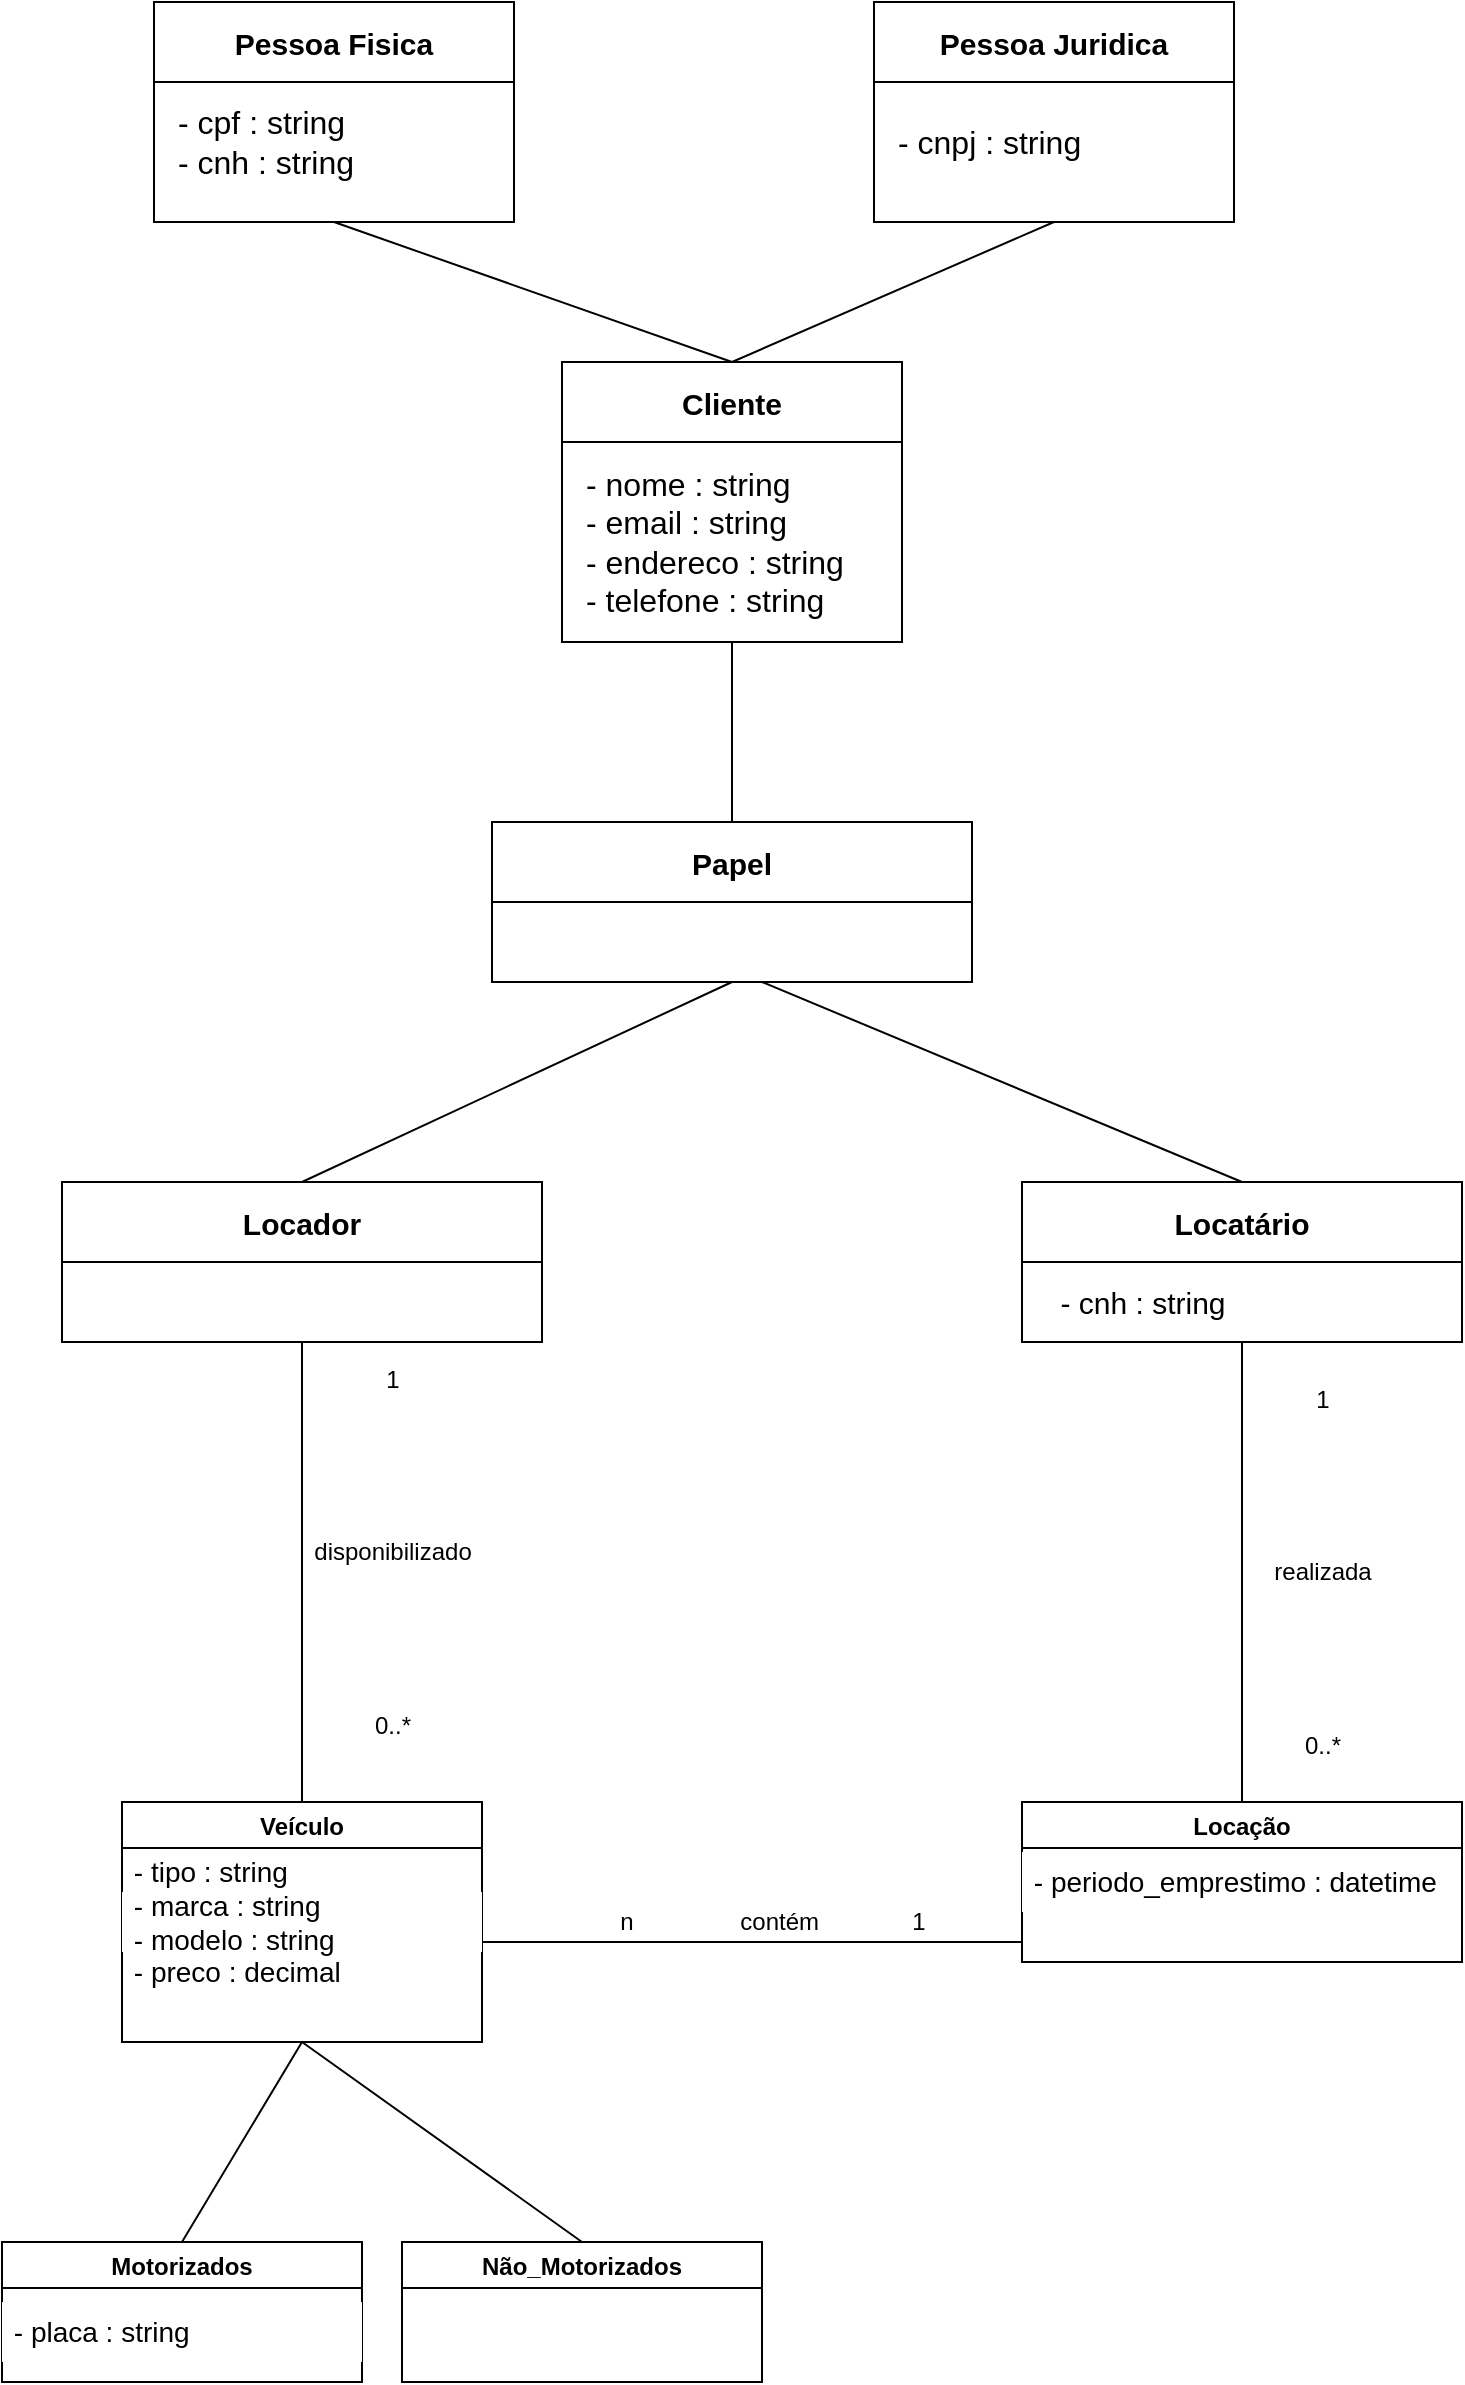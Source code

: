 <mxfile version="18.1.1" type="github">
  <diagram id="xSnsnVqX0OjivbWVeuSG" name="Page-1">
    <mxGraphModel dx="1381" dy="1925" grid="1" gridSize="10" guides="1" tooltips="1" connect="1" arrows="1" fold="1" page="1" pageScale="1" pageWidth="827" pageHeight="1169" math="0" shadow="0">
      <root>
        <mxCell id="0" />
        <mxCell id="1" parent="0" />
        <mxCell id="IfioSOB7naQ3wVT4A3UR-1" value="Locação" style="swimlane;" parent="1" vertex="1">
          <mxGeometry x="520" y="510" width="220" height="80" as="geometry" />
        </mxCell>
        <mxCell id="IfioSOB7naQ3wVT4A3UR-10" value="&amp;nbsp;- periodo_emprestimo : datetime" style="rounded=0;whiteSpace=wrap;html=1;fontSize=14;strokeColor=none;align=left;" parent="IfioSOB7naQ3wVT4A3UR-1" vertex="1">
          <mxGeometry y="25" width="210" height="30" as="geometry" />
        </mxCell>
        <mxCell id="IfioSOB7naQ3wVT4A3UR-5" value="Veículo" style="swimlane;" parent="1" vertex="1">
          <mxGeometry x="70" y="510" width="180" height="120" as="geometry" />
        </mxCell>
        <mxCell id="IfioSOB7naQ3wVT4A3UR-9" value="&amp;nbsp;- tipo : string&lt;br&gt;&amp;nbsp;- marca : string&lt;br&gt;&amp;nbsp;- modelo : string&lt;br&gt;&amp;nbsp;- preco : decimal" style="rounded=0;whiteSpace=wrap;html=1;fontSize=14;strokeColor=none;align=left;" parent="IfioSOB7naQ3wVT4A3UR-5" vertex="1">
          <mxGeometry y="45" width="180" height="30" as="geometry" />
        </mxCell>
        <mxCell id="rpshmUqhXGzs0jXA2jSt-1" value="Locador" style="swimlane;startSize=40;fontSize=15;" vertex="1" parent="1">
          <mxGeometry x="40" y="200" width="240" height="80" as="geometry" />
        </mxCell>
        <mxCell id="rpshmUqhXGzs0jXA2jSt-2" value="Locatário" style="swimlane;fontSize=15;startSize=40;" vertex="1" parent="1">
          <mxGeometry x="520" y="200" width="220" height="80" as="geometry" />
        </mxCell>
        <mxCell id="rpshmUqhXGzs0jXA2jSt-3" value="- cnh : string" style="text;html=1;align=center;verticalAlign=middle;resizable=0;points=[];autosize=1;strokeColor=none;fillColor=none;fontSize=15;" vertex="1" parent="rpshmUqhXGzs0jXA2jSt-2">
          <mxGeometry x="10" y="50" width="100" height="20" as="geometry" />
        </mxCell>
        <mxCell id="rpshmUqhXGzs0jXA2jSt-4" value="Pessoa Fisica" style="swimlane;fontSize=15;startSize=40;" vertex="1" parent="1">
          <mxGeometry x="86" y="-390" width="180" height="110" as="geometry" />
        </mxCell>
        <mxCell id="rpshmUqhXGzs0jXA2jSt-5" value="- cpf : string&lt;br style=&quot;font-size: 16px;&quot;&gt;- cnh : string" style="text;html=1;align=left;verticalAlign=middle;resizable=0;points=[];autosize=1;strokeColor=none;fillColor=none;fontSize=16;" vertex="1" parent="rpshmUqhXGzs0jXA2jSt-4">
          <mxGeometry x="10" y="50" width="100" height="40" as="geometry" />
        </mxCell>
        <mxCell id="rpshmUqhXGzs0jXA2jSt-6" value="Pessoa Juridica" style="swimlane;fontSize=15;startSize=40;" vertex="1" parent="1">
          <mxGeometry x="446" y="-390" width="180" height="110" as="geometry" />
        </mxCell>
        <mxCell id="rpshmUqhXGzs0jXA2jSt-7" value="- cnpj : string" style="text;html=1;align=left;verticalAlign=middle;resizable=0;points=[];autosize=1;strokeColor=none;fillColor=none;fontSize=16;" vertex="1" parent="rpshmUqhXGzs0jXA2jSt-6">
          <mxGeometry x="10" y="60" width="110" height="20" as="geometry" />
        </mxCell>
        <mxCell id="rpshmUqhXGzs0jXA2jSt-8" value="Cliente" style="swimlane;fontSize=15;startSize=40;" vertex="1" parent="1">
          <mxGeometry x="290" y="-210" width="170" height="140" as="geometry" />
        </mxCell>
        <mxCell id="rpshmUqhXGzs0jXA2jSt-9" value="&lt;span style=&quot;font-size: 16px;&quot;&gt;- nome : string&lt;/span&gt;&lt;br style=&quot;font-size: 16px;&quot;&gt;&lt;span style=&quot;font-size: 16px;&quot;&gt;- email : string&lt;/span&gt;&lt;br style=&quot;font-size: 16px;&quot;&gt;&lt;span style=&quot;font-size: 16px;&quot;&gt;- endereco : string&lt;/span&gt;&lt;br style=&quot;font-size: 16px;&quot;&gt;&lt;span style=&quot;font-size: 16px;&quot;&gt;- telefone : string&lt;/span&gt;" style="text;html=1;strokeColor=none;fillColor=none;align=left;verticalAlign=middle;whiteSpace=wrap;rounded=0;fontSize=15;" vertex="1" parent="rpshmUqhXGzs0jXA2jSt-8">
          <mxGeometry x="10" y="60" width="170" height="60" as="geometry" />
        </mxCell>
        <mxCell id="rpshmUqhXGzs0jXA2jSt-10" value="" style="endArrow=none;html=1;rounded=0;fontSize=15;exitX=0.5;exitY=0;exitDx=0;exitDy=0;entryX=0.5;entryY=1;entryDx=0;entryDy=0;" edge="1" parent="1" source="rpshmUqhXGzs0jXA2jSt-8" target="rpshmUqhXGzs0jXA2jSt-4">
          <mxGeometry width="50" height="50" relative="1" as="geometry">
            <mxPoint x="380" y="560" as="sourcePoint" />
            <mxPoint x="430" y="510" as="targetPoint" />
          </mxGeometry>
        </mxCell>
        <mxCell id="rpshmUqhXGzs0jXA2jSt-11" value="" style="endArrow=none;html=1;rounded=0;fontSize=15;exitX=0.5;exitY=0;exitDx=0;exitDy=0;entryX=0.5;entryY=1;entryDx=0;entryDy=0;" edge="1" parent="1" source="rpshmUqhXGzs0jXA2jSt-8" target="rpshmUqhXGzs0jXA2jSt-6">
          <mxGeometry width="50" height="50" relative="1" as="geometry">
            <mxPoint x="380" y="560" as="sourcePoint" />
            <mxPoint x="430" y="510" as="targetPoint" />
          </mxGeometry>
        </mxCell>
        <mxCell id="rpshmUqhXGzs0jXA2jSt-12" value="Papel" style="swimlane;startSize=40;fontSize=15;" vertex="1" parent="1">
          <mxGeometry x="255" y="20" width="240" height="80" as="geometry" />
        </mxCell>
        <mxCell id="rpshmUqhXGzs0jXA2jSt-13" value="" style="endArrow=none;html=1;rounded=0;fontSize=15;exitX=0.5;exitY=1;exitDx=0;exitDy=0;" edge="1" parent="1" source="rpshmUqhXGzs0jXA2jSt-8">
          <mxGeometry width="50" height="50" relative="1" as="geometry">
            <mxPoint x="375" y="-30" as="sourcePoint" />
            <mxPoint x="375" y="20" as="targetPoint" />
          </mxGeometry>
        </mxCell>
        <mxCell id="rpshmUqhXGzs0jXA2jSt-14" value="" style="endArrow=none;html=1;rounded=0;fontSize=15;exitX=0.5;exitY=1;exitDx=0;exitDy=0;entryX=0.5;entryY=0;entryDx=0;entryDy=0;" edge="1" parent="1" source="rpshmUqhXGzs0jXA2jSt-12" target="rpshmUqhXGzs0jXA2jSt-1">
          <mxGeometry width="50" height="50" relative="1" as="geometry">
            <mxPoint x="185" y="80" as="sourcePoint" />
            <mxPoint x="235" y="30" as="targetPoint" />
          </mxGeometry>
        </mxCell>
        <mxCell id="rpshmUqhXGzs0jXA2jSt-15" value="" style="endArrow=none;html=1;rounded=0;fontSize=15;exitX=0.5;exitY=0;exitDx=0;exitDy=0;" edge="1" parent="1" source="rpshmUqhXGzs0jXA2jSt-2">
          <mxGeometry width="50" height="50" relative="1" as="geometry">
            <mxPoint x="420" y="120" as="sourcePoint" />
            <mxPoint x="390" y="100" as="targetPoint" />
          </mxGeometry>
        </mxCell>
        <mxCell id="rpshmUqhXGzs0jXA2jSt-18" value="" style="endArrow=none;html=1;rounded=0;entryX=0.5;entryY=1;entryDx=0;entryDy=0;exitX=0.5;exitY=0;exitDx=0;exitDy=0;" edge="1" parent="1" source="IfioSOB7naQ3wVT4A3UR-1" target="rpshmUqhXGzs0jXA2jSt-2">
          <mxGeometry width="50" height="50" relative="1" as="geometry">
            <mxPoint x="390" y="390" as="sourcePoint" />
            <mxPoint x="440" y="340" as="targetPoint" />
          </mxGeometry>
        </mxCell>
        <mxCell id="rpshmUqhXGzs0jXA2jSt-19" value="" style="endArrow=none;html=1;rounded=0;" edge="1" parent="1">
          <mxGeometry width="50" height="50" relative="1" as="geometry">
            <mxPoint x="250" y="580" as="sourcePoint" />
            <mxPoint x="520" y="580" as="targetPoint" />
          </mxGeometry>
        </mxCell>
        <mxCell id="rpshmUqhXGzs0jXA2jSt-20" value="" style="endArrow=none;html=1;rounded=0;exitX=0.5;exitY=1;exitDx=0;exitDy=0;entryX=0.5;entryY=0;entryDx=0;entryDy=0;" edge="1" parent="1" source="rpshmUqhXGzs0jXA2jSt-1" target="IfioSOB7naQ3wVT4A3UR-5">
          <mxGeometry width="50" height="50" relative="1" as="geometry">
            <mxPoint x="390" y="290" as="sourcePoint" />
            <mxPoint x="440" y="240" as="targetPoint" />
          </mxGeometry>
        </mxCell>
        <mxCell id="rpshmUqhXGzs0jXA2jSt-21" value="1&lt;br&gt;&lt;br&gt;&lt;br&gt;&lt;br&gt;&lt;br&gt;&lt;br&gt;realizada&lt;br&gt;&lt;br&gt;&lt;br&gt;&lt;br&gt;&lt;br&gt;&lt;br&gt;0..*" style="text;html=1;align=center;verticalAlign=middle;resizable=0;points=[];autosize=1;strokeColor=none;fillColor=none;" vertex="1" parent="1">
          <mxGeometry x="640" y="300" width="60" height="190" as="geometry" />
        </mxCell>
        <mxCell id="rpshmUqhXGzs0jXA2jSt-23" value="n&amp;nbsp; &amp;nbsp; &amp;nbsp; &amp;nbsp; &amp;nbsp; &amp;nbsp; &amp;nbsp; &amp;nbsp; contém&amp;nbsp; &amp;nbsp; &amp;nbsp; &amp;nbsp; &amp;nbsp; &amp;nbsp; &amp;nbsp; 1" style="text;html=1;align=center;verticalAlign=middle;resizable=0;points=[];autosize=1;strokeColor=none;fillColor=none;" vertex="1" parent="1">
          <mxGeometry x="310" y="560" width="170" height="20" as="geometry" />
        </mxCell>
        <mxCell id="rpshmUqhXGzs0jXA2jSt-24" value="1&lt;br&gt;&lt;br&gt;&lt;br&gt;&lt;br&gt;&lt;br&gt;&lt;br&gt;disponibilizado&lt;br&gt;&lt;br&gt;&lt;br&gt;&lt;br&gt;&lt;br&gt;&lt;br&gt;0..*" style="text;html=1;align=center;verticalAlign=middle;resizable=0;points=[];autosize=1;strokeColor=none;fillColor=none;" vertex="1" parent="1">
          <mxGeometry x="160" y="290" width="90" height="190" as="geometry" />
        </mxCell>
        <mxCell id="rpshmUqhXGzs0jXA2jSt-25" value="Não_Motorizados" style="swimlane;" vertex="1" parent="1">
          <mxGeometry x="210" y="730" width="180" height="70" as="geometry" />
        </mxCell>
        <mxCell id="rpshmUqhXGzs0jXA2jSt-27" value="Motorizados" style="swimlane;" vertex="1" parent="1">
          <mxGeometry x="10" y="730" width="180" height="70" as="geometry" />
        </mxCell>
        <mxCell id="rpshmUqhXGzs0jXA2jSt-28" value="&amp;nbsp;- placa : string" style="rounded=0;whiteSpace=wrap;html=1;fontSize=14;strokeColor=none;align=left;" vertex="1" parent="rpshmUqhXGzs0jXA2jSt-27">
          <mxGeometry y="30" width="180" height="30" as="geometry" />
        </mxCell>
        <mxCell id="rpshmUqhXGzs0jXA2jSt-29" value="" style="endArrow=none;html=1;rounded=0;entryX=0.5;entryY=1;entryDx=0;entryDy=0;exitX=0.5;exitY=0;exitDx=0;exitDy=0;" edge="1" parent="1" source="rpshmUqhXGzs0jXA2jSt-27" target="IfioSOB7naQ3wVT4A3UR-5">
          <mxGeometry width="50" height="50" relative="1" as="geometry">
            <mxPoint x="390" y="590" as="sourcePoint" />
            <mxPoint x="440" y="540" as="targetPoint" />
          </mxGeometry>
        </mxCell>
        <mxCell id="rpshmUqhXGzs0jXA2jSt-30" value="" style="endArrow=none;html=1;rounded=0;entryX=0.5;entryY=1;entryDx=0;entryDy=0;exitX=0.5;exitY=0;exitDx=0;exitDy=0;" edge="1" parent="1" source="rpshmUqhXGzs0jXA2jSt-25" target="IfioSOB7naQ3wVT4A3UR-5">
          <mxGeometry width="50" height="50" relative="1" as="geometry">
            <mxPoint x="390" y="590" as="sourcePoint" />
            <mxPoint x="440" y="540" as="targetPoint" />
          </mxGeometry>
        </mxCell>
      </root>
    </mxGraphModel>
  </diagram>
</mxfile>

